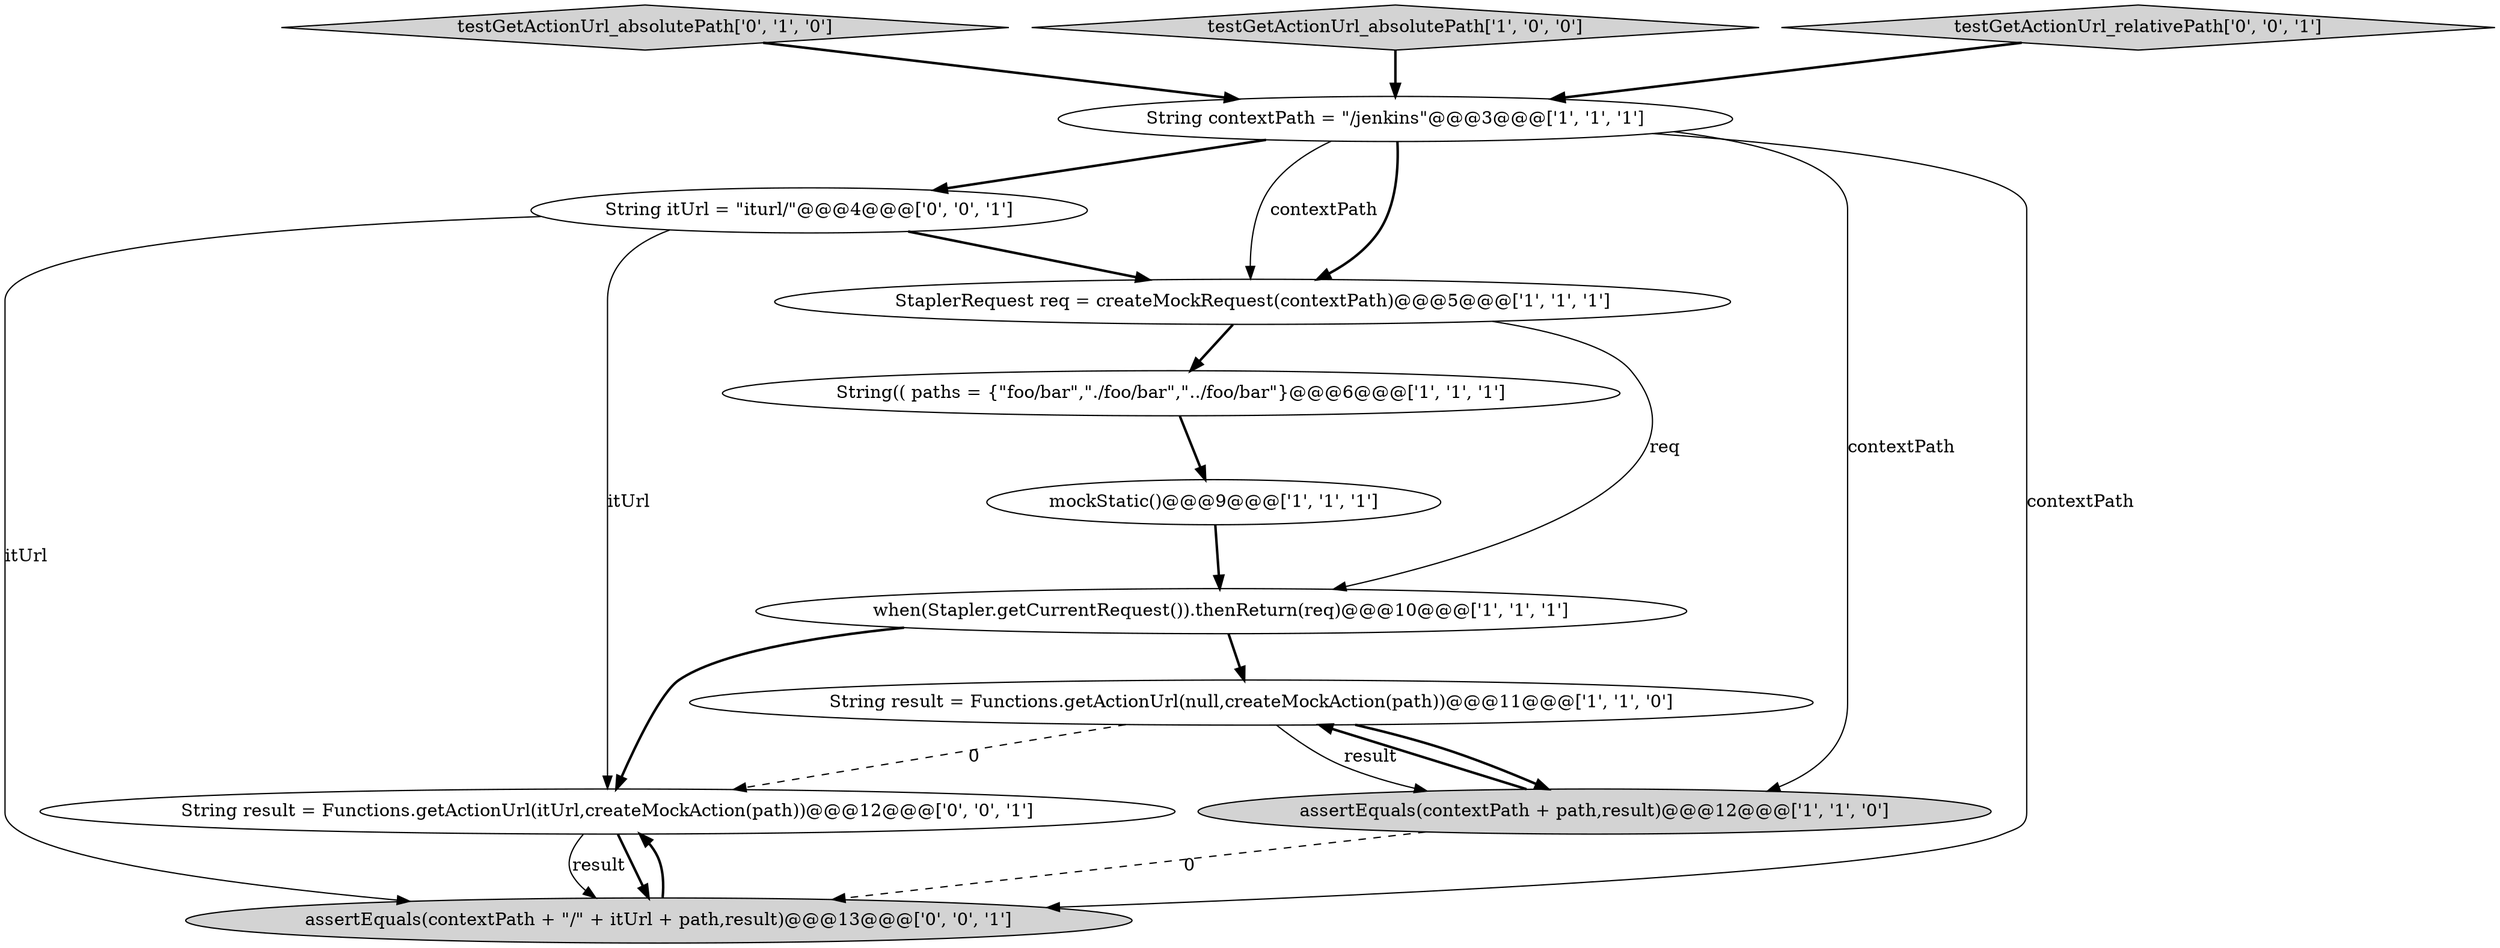 digraph {
0 [style = filled, label = "String contextPath = \"/jenkins\"@@@3@@@['1', '1', '1']", fillcolor = white, shape = ellipse image = "AAA0AAABBB1BBB"];
11 [style = filled, label = "String itUrl = \"iturl/\"@@@4@@@['0', '0', '1']", fillcolor = white, shape = ellipse image = "AAA0AAABBB3BBB"];
8 [style = filled, label = "testGetActionUrl_absolutePath['0', '1', '0']", fillcolor = lightgray, shape = diamond image = "AAA0AAABBB2BBB"];
9 [style = filled, label = "String result = Functions.getActionUrl(itUrl,createMockAction(path))@@@12@@@['0', '0', '1']", fillcolor = white, shape = ellipse image = "AAA0AAABBB3BBB"];
5 [style = filled, label = "StaplerRequest req = createMockRequest(contextPath)@@@5@@@['1', '1', '1']", fillcolor = white, shape = ellipse image = "AAA0AAABBB1BBB"];
4 [style = filled, label = "testGetActionUrl_absolutePath['1', '0', '0']", fillcolor = lightgray, shape = diamond image = "AAA0AAABBB1BBB"];
12 [style = filled, label = "assertEquals(contextPath + \"/\" + itUrl + path,result)@@@13@@@['0', '0', '1']", fillcolor = lightgray, shape = ellipse image = "AAA0AAABBB3BBB"];
6 [style = filled, label = "String result = Functions.getActionUrl(null,createMockAction(path))@@@11@@@['1', '1', '0']", fillcolor = white, shape = ellipse image = "AAA0AAABBB1BBB"];
7 [style = filled, label = "mockStatic()@@@9@@@['1', '1', '1']", fillcolor = white, shape = ellipse image = "AAA0AAABBB1BBB"];
2 [style = filled, label = "assertEquals(contextPath + path,result)@@@12@@@['1', '1', '0']", fillcolor = lightgray, shape = ellipse image = "AAA0AAABBB1BBB"];
10 [style = filled, label = "testGetActionUrl_relativePath['0', '0', '1']", fillcolor = lightgray, shape = diamond image = "AAA0AAABBB3BBB"];
1 [style = filled, label = "String(( paths = {\"foo/bar\",\"./foo/bar\",\"../foo/bar\"}@@@6@@@['1', '1', '1']", fillcolor = white, shape = ellipse image = "AAA0AAABBB1BBB"];
3 [style = filled, label = "when(Stapler.getCurrentRequest()).thenReturn(req)@@@10@@@['1', '1', '1']", fillcolor = white, shape = ellipse image = "AAA0AAABBB1BBB"];
5->3 [style = solid, label="req"];
0->2 [style = solid, label="contextPath"];
0->12 [style = solid, label="contextPath"];
2->6 [style = bold, label=""];
9->12 [style = solid, label="result"];
6->9 [style = dashed, label="0"];
0->11 [style = bold, label=""];
3->6 [style = bold, label=""];
12->9 [style = bold, label=""];
1->7 [style = bold, label=""];
7->3 [style = bold, label=""];
4->0 [style = bold, label=""];
6->2 [style = bold, label=""];
11->9 [style = solid, label="itUrl"];
8->0 [style = bold, label=""];
0->5 [style = solid, label="contextPath"];
3->9 [style = bold, label=""];
5->1 [style = bold, label=""];
11->5 [style = bold, label=""];
2->12 [style = dashed, label="0"];
10->0 [style = bold, label=""];
9->12 [style = bold, label=""];
6->2 [style = solid, label="result"];
11->12 [style = solid, label="itUrl"];
0->5 [style = bold, label=""];
}
